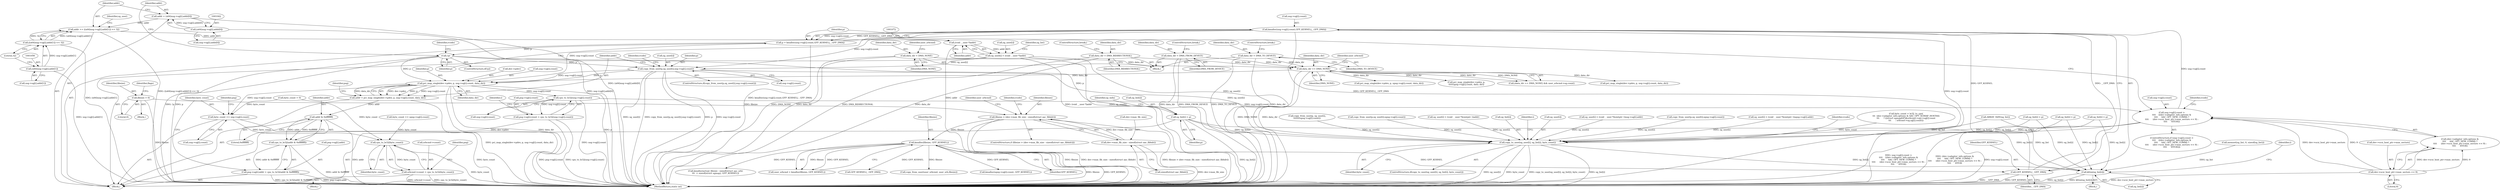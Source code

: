 digraph "0_linux_b4789b8e6be3151a955ade74872822f30e8cd914@API" {
"1001019" [label="(Call,kmalloc(usg->sg[i].count,GFP_KERNEL|__GFP_DMA))"];
"1000987" [label="(Call,usg->sg[i].count >\n\t\t\t\t    ((dev->adapter_info.options &\n\t\t\t\t     AAC_OPT_NEW_COMM) ?\n\t\t\t\t      (dev->scsi_host_ptr->max_sectors << 9) :\n\t\t\t\t      65536))"];
"1001150" [label="(Call,cpu_to_le32(usg->sg[i].count))"];
"1001108" [label="(Call,pci_map_single(dev->pdev, p, usg->sg[i].count, data_dir))"];
"1001088" [label="(Call,copy_from_user(p,sg_user[i],usg->sg[i].count))"];
"1001031" [label="(Call,!p)"];
"1001017" [label="(Call,p = kmalloc(usg->sg[i].count,GFP_KERNEL|__GFP_DMA))"];
"1001019" [label="(Call,kmalloc(usg->sg[i].count,GFP_KERNEL|__GFP_DMA))"];
"1001027" [label="(Call,GFP_KERNEL|__GFP_DMA)"];
"1000246" [label="(Call,kmalloc(fibsize, GFP_KERNEL))"];
"1000230" [label="(Call,fibsize > (dev->max_fib_size - sizeof(struct aac_fibhdr)))"];
"1000136" [label="(Call,fibsize = 0)"];
"1000232" [label="(Call,dev->max_fib_size - sizeof(struct aac_fibhdr))"];
"1001067" [label="(Call,sg_user[i] = (void __user *)addr)"];
"1001071" [label="(Call,(void __user *)addr)"];
"1001052" [label="(Call,addr += ((u64)usg->sg[i].addr[1]) << 32)"];
"1001054" [label="(Call,((u64)usg->sg[i].addr[1]) << 32)"];
"1001055" [label="(Call,(u64)usg->sg[i].addr[1])"];
"1001039" [label="(Call,addr = (u64)usg->sg[i].addr[0])"];
"1001041" [label="(Call,(u64)usg->sg[i].addr[0])"];
"1000438" [label="(Call,data_dir == DMA_NONE)"];
"1000364" [label="(Call,data_dir = DMA_FROM_DEVICE)"];
"1000355" [label="(Call,data_dir = DMA_TO_DEVICE)"];
"1000369" [label="(Call,data_dir = DMA_NONE)"];
"1000359" [label="(Call,data_dir = DMA_BIDIRECTIONAL)"];
"1001003" [label="(Call,dev->scsi_host_ptr->max_sectors << 9)"];
"1001074" [label="(Call,sg_list[i] = p)"];
"1001416" [label="(Call,copy_to_user(sg_user[i], sg_list[i], byte_count))"];
"1001461" [label="(Call,kfree(sg_list[i]))"];
"1001106" [label="(Call,addr = pci_map_single(dev->pdev, p, usg->sg[i].count, data_dir))"];
"1001130" [label="(Call,addr & 0xffffffff)"];
"1001129" [label="(Call,cpu_to_le32(addr & 0xffffffff))"];
"1001121" [label="(Call,psg->sg[i].addr = cpu_to_le32(addr & 0xffffffff))"];
"1001133" [label="(Call,byte_count += usg->sg[i].count)"];
"1001326" [label="(Call,cpu_to_le32(byte_count))"];
"1001322" [label="(Call,srbcmd->count = cpu_to_le32(byte_count))"];
"1001142" [label="(Call,psg->sg[i].count = cpu_to_le32(usg->sg[i].count))"];
"1001135" [label="(Call,usg->sg[i].count)"];
"1000995" [label="(Call,(dev->adapter_info.options &\n\t\t\t\t     AAC_OPT_NEW_COMM) ?\n\t\t\t\t      (dev->scsi_host_ptr->max_sectors << 9) :\n\t\t\t\t      65536)"];
"1001225" [label="(Call,sg_user[i] = (void __user *)(uintptr_t)upsg->sg[i].addr)"];
"1001028" [label="(Identifier,GFP_KERNEL)"];
"1001151" [label="(Call,usg->sg[i].count)"];
"1001071" [label="(Call,(void __user *)addr)"];
"1000362" [label="(ControlStructure,break;)"];
"1001132" [label="(Literal,0xffffffff)"];
"1000248" [label="(Identifier,GFP_KERNEL)"];
"1001326" [label="(Call,cpu_to_le32(byte_count))"];
"1001018" [label="(Identifier,p)"];
"1001053" [label="(Identifier,addr)"];
"1001009" [label="(Literal,9)"];
"1001106" [label="(Call,addr = pci_map_single(dev->pdev, p, usg->sg[i].count, data_dir))"];
"1000988" [label="(Call,usg->sg[i].count)"];
"1001415" [label="(ControlStructure,if(copy_to_user(sg_user[i], sg_list[i], byte_count)))"];
"1001088" [label="(Call,copy_from_user(p,sg_user[i],usg->sg[i].count))"];
"1001461" [label="(Call,kfree(sg_list[i]))"];
"1001069" [label="(Identifier,sg_user)"];
"1001322" [label="(Call,srbcmd->count = cpu_to_le32(byte_count))"];
"1001073" [label="(Identifier,addr)"];
"1001087" [label="(ControlStructure,if(copy_from_user(p,sg_user[i],usg->sg[i].count)))"];
"1000699" [label="(Call,kmalloc(actual_fibsize - sizeof(struct aac_srb)\n\t\t\t  + sizeof(struct sgmap), GFP_KERNEL))"];
"1001131" [label="(Identifier,addr)"];
"1000369" [label="(Call,data_dir = DMA_NONE)"];
"1001076" [label="(Identifier,sg_list)"];
"1001055" [label="(Call,(u64)usg->sg[i].addr[1])"];
"1000137" [label="(Identifier,fibsize)"];
"1001102" [label="(Identifier,rcode)"];
"1000358" [label="(ControlStructure,break;)"];
"1001017" [label="(Call,p = kmalloc(usg->sg[i].count,GFP_KERNEL|__GFP_DMA))"];
"1001078" [label="(Identifier,p)"];
"1001027" [label="(Call,GFP_KERNEL|__GFP_DMA)"];
"1001041" [label="(Call,(u64)usg->sg[i].addr[0])"];
"1001074" [label="(Call,sg_list[i] = p)"];
"1001426" [label="(Identifier,rcode)"];
"1000356" [label="(Identifier,data_dir)"];
"1000244" [label="(Call,user_srbcmd = kmalloc(fibsize, GFP_KERNEL))"];
"1000141" [label="(Identifier,flags)"];
"1001020" [label="(Call,usg->sg[i].count)"];
"1000443" [label="(Identifier,user_srbcmd)"];
"1000367" [label="(ControlStructure,break;)"];
"1001383" [label="(Call,byte_count = le32_to_cpu(\n\t\t\t  (dev->adapter_info.options & AAC_OPT_SGMAP_HOST64)\n\t\t\t      ? ((struct sgmap64*)&srbcmd->sg)->sg[i].count\n\t\t\t      : srbcmd->sg.sg[i].count))"];
"1001133" [label="(Call,byte_count += usg->sg[i].count)"];
"1000376" [label="(Identifier,user_srbcmd)"];
"1001130" [label="(Call,addr & 0xffffffff)"];
"1000365" [label="(Identifier,data_dir)"];
"1000982" [label="(Identifier,i)"];
"1001134" [label="(Identifier,byte_count)"];
"1001240" [label="(Call,sg_list[i] = p)"];
"1001323" [label="(Call,srbcmd->count)"];
"1001067" [label="(Call,sg_user[i] = (void __user *)addr)"];
"1001254" [label="(Call,copy_from_user(p, sg_user[i],\n\t\t\t\t\t\t\tupsg->sg[i].count))"];
"1001031" [label="(Call,!p)"];
"1000440" [label="(Identifier,DMA_NONE)"];
"1001004" [label="(Call,dev->scsi_host_ptr->max_sectors)"];
"1000830" [label="(Call,copy_from_user(p,sg_user[i],upsg->sg[i].count))"];
"1000545" [label="(Call,GFP_KERNEL|__GFP_DMA)"];
"1001090" [label="(Call,sg_user[i])"];
"1000208" [label="(Call,memset(sg_list, 0, sizeof(sg_list)))"];
"1000594" [label="(Call,sg_list[i] = p)"];
"1000230" [label="(Call,fibsize > (dev->max_fib_size - sizeof(struct aac_fibhdr)))"];
"1000585" [label="(Call,sg_user[i] = (void __user *)(uintptr_t)addr)"];
"1000816" [label="(Call,sg_list[i] = p)"];
"1000247" [label="(Identifier,fibsize)"];
"1000364" [label="(Call,data_dir = DMA_FROM_DEVICE)"];
"1001297" [label="(Call,byte_count += upsg->sg[i].count)"];
"1001089" [label="(Identifier,p)"];
"1000246" [label="(Call,kmalloc(fibsize, GFP_KERNEL))"];
"1000628" [label="(Call,pci_map_single(dev->pdev, p, upsg->sg[i].count, data_dir))"];
"1001019" [label="(Call,kmalloc(usg->sg[i].count,GFP_KERNEL|__GFP_DMA))"];
"1000439" [label="(Identifier,data_dir)"];
"1001039" [label="(Call,addr = (u64)usg->sg[i].addr[0])"];
"1001108" [label="(Call,pci_map_single(dev->pdev, p, usg->sg[i].count, data_dir))"];
"1001122" [label="(Call,psg->sg[i].addr)"];
"1001460" [label="(Block,)"];
"1001113" [label="(Call,usg->sg[i].count)"];
"1001107" [label="(Identifier,addr)"];
"1000361" [label="(Identifier,DMA_BIDIRECTIONAL)"];
"1001057" [label="(Call,usg->sg[i].addr[1])"];
"1001121" [label="(Call,psg->sg[i].addr = cpu_to_le32(addr & 0xffffffff))"];
"1000986" [label="(ControlStructure,if (usg->sg[i].count >\n\t\t\t\t    ((dev->adapter_info.options &\n\t\t\t\t     AAC_OPT_NEW_COMM) ?\n\t\t\t\t      (dev->scsi_host_ptr->max_sectors << 9) :\n\t\t\t\t      65536)))"];
"1000355" [label="(Call,data_dir = DMA_TO_DEVICE)"];
"1001080" [label="(Identifier,sg_indx)"];
"1001420" [label="(Call,sg_list[i])"];
"1001274" [label="(Call,pci_map_single(dev->pdev, p,\n\t\t\t\t\tupsg->sg[i].count, data_dir))"];
"1001146" [label="(Identifier,psg)"];
"1001112" [label="(Identifier,p)"];
"1000240" [label="(Identifier,rcode)"];
"1001043" [label="(Call,usg->sg[i].addr[0])"];
"1000983" [label="(Block,)"];
"1001013" [label="(Identifier,rcode)"];
"1001459" [label="(Identifier,i)"];
"1001381" [label="(Identifier,i)"];
"1000437" [label="(Call,(data_dir == DMA_NONE) && user_srbcmd->sg.count)"];
"1000231" [label="(Identifier,fibsize)"];
"1001330" [label="(Identifier,psg)"];
"1001143" [label="(Call,psg->sg[i].count)"];
"1001093" [label="(Call,usg->sg[i].count)"];
"1000233" [label="(Call,dev->max_fib_size)"];
"1000360" [label="(Identifier,data_dir)"];
"1001129" [label="(Call,cpu_to_le32(addr & 0xffffffff))"];
"1001040" [label="(Identifier,addr)"];
"1001142" [label="(Call,psg->sg[i].count = cpu_to_le32(usg->sg[i].count))"];
"1000232" [label="(Call,dev->max_fib_size - sizeof(struct aac_fibhdr))"];
"1001054" [label="(Call,((u64)usg->sg[i].addr[1]) << 32)"];
"1000438" [label="(Call,data_dir == DMA_NONE)"];
"1000359" [label="(Call,data_dir = DMA_BIDIRECTIONAL)"];
"1001029" [label="(Identifier,__GFP_DMA)"];
"1000138" [label="(Literal,0)"];
"1001477" [label="(MethodReturn,static int)"];
"1000229" [label="(ControlStructure,if (fibsize > (dev->max_fib_size - sizeof(struct aac_fibhdr))))"];
"1000366" [label="(Identifier,DMA_FROM_DEVICE)"];
"1000357" [label="(Identifier,DMA_TO_DEVICE)"];
"1001416" [label="(Call,copy_to_user(sg_user[i], sg_list[i], byte_count))"];
"1000245" [label="(Identifier,user_srbcmd)"];
"1000236" [label="(Call,sizeof(struct aac_fibhdr))"];
"1001150" [label="(Call,cpu_to_le32(usg->sg[i].count))"];
"1001327" [label="(Identifier,byte_count)"];
"1001109" [label="(Call,dev->pdev)"];
"1000353" [label="(Block,)"];
"1000136" [label="(Call,fibsize = 0)"];
"1001423" [label="(Identifier,byte_count)"];
"1001030" [label="(ControlStructure,if(!p))"];
"1001032" [label="(Identifier,p)"];
"1000852" [label="(Call,pci_map_single(dev->pdev, p, usg->sg[i].count, data_dir))"];
"1001068" [label="(Call,sg_user[i])"];
"1000370" [label="(Identifier,data_dir)"];
"1001052" [label="(Call,addr += ((u64)usg->sg[i].addr[1]) << 32)"];
"1000371" [label="(Identifier,DMA_NONE)"];
"1001035" [label="(Identifier,rcode)"];
"1001075" [label="(Call,sg_list[i])"];
"1000946" [label="(Block,)"];
"1001417" [label="(Call,sg_user[i])"];
"1001120" [label="(Identifier,data_dir)"];
"1000259" [label="(Call,copy_from_user(user_srbcmd, user_srb,fibsize))"];
"1000452" [label="(Call,byte_count = 0)"];
"1001066" [label="(Literal,32)"];
"1001125" [label="(Identifier,psg)"];
"1001003" [label="(Call,dev->scsi_host_ptr->max_sectors << 9)"];
"1001207" [label="(Call,kmalloc(upsg->sg[i].count, GFP_KERNEL))"];
"1000379" [label="(Call,ARRAY_SIZE(sg_list))"];
"1001462" [label="(Call,sg_list[i])"];
"1000801" [label="(Call,sg_user[i] = (void __user *)(uintptr_t)usg->sg[i].addr)"];
"1000987" [label="(Call,usg->sg[i].count >\n\t\t\t\t    ((dev->adapter_info.options &\n\t\t\t\t     AAC_OPT_NEW_COMM) ?\n\t\t\t\t      (dev->scsi_host_ptr->max_sectors << 9) :\n\t\t\t\t      65536))"];
"1000118" [label="(Block,)"];
"1000608" [label="(Call,copy_from_user(p,sg_user[i],upsg->sg[i].count))"];
"1001019" -> "1001017"  [label="AST: "];
"1001019" -> "1001027"  [label="CFG: "];
"1001020" -> "1001019"  [label="AST: "];
"1001027" -> "1001019"  [label="AST: "];
"1001017" -> "1001019"  [label="CFG: "];
"1001019" -> "1001477"  [label="DDG: GFP_KERNEL|__GFP_DMA"];
"1001019" -> "1001477"  [label="DDG: usg->sg[i].count"];
"1001019" -> "1001017"  [label="DDG: usg->sg[i].count"];
"1001019" -> "1001017"  [label="DDG: GFP_KERNEL|__GFP_DMA"];
"1000987" -> "1001019"  [label="DDG: usg->sg[i].count"];
"1001027" -> "1001019"  [label="DDG: GFP_KERNEL"];
"1001027" -> "1001019"  [label="DDG: __GFP_DMA"];
"1001019" -> "1001088"  [label="DDG: usg->sg[i].count"];
"1001019" -> "1001108"  [label="DDG: usg->sg[i].count"];
"1000987" -> "1000986"  [label="AST: "];
"1000987" -> "1000995"  [label="CFG: "];
"1000988" -> "1000987"  [label="AST: "];
"1000995" -> "1000987"  [label="AST: "];
"1001013" -> "1000987"  [label="CFG: "];
"1001018" -> "1000987"  [label="CFG: "];
"1000987" -> "1001477"  [label="DDG: usg->sg[i].count"];
"1000987" -> "1001477"  [label="DDG: usg->sg[i].count >\n\t\t\t\t    ((dev->adapter_info.options &\n\t\t\t\t     AAC_OPT_NEW_COMM) ?\n\t\t\t\t      (dev->scsi_host_ptr->max_sectors << 9) :\n\t\t\t\t      65536)"];
"1000987" -> "1001477"  [label="DDG: (dev->adapter_info.options &\n\t\t\t\t     AAC_OPT_NEW_COMM) ?\n\t\t\t\t      (dev->scsi_host_ptr->max_sectors << 9) :\n\t\t\t\t      65536"];
"1001150" -> "1000987"  [label="DDG: usg->sg[i].count"];
"1001003" -> "1000987"  [label="DDG: dev->scsi_host_ptr->max_sectors"];
"1001003" -> "1000987"  [label="DDG: 9"];
"1001150" -> "1001142"  [label="AST: "];
"1001150" -> "1001151"  [label="CFG: "];
"1001151" -> "1001150"  [label="AST: "];
"1001142" -> "1001150"  [label="CFG: "];
"1001150" -> "1001477"  [label="DDG: usg->sg[i].count"];
"1001150" -> "1001142"  [label="DDG: usg->sg[i].count"];
"1001108" -> "1001150"  [label="DDG: usg->sg[i].count"];
"1001108" -> "1001106"  [label="AST: "];
"1001108" -> "1001120"  [label="CFG: "];
"1001109" -> "1001108"  [label="AST: "];
"1001112" -> "1001108"  [label="AST: "];
"1001113" -> "1001108"  [label="AST: "];
"1001120" -> "1001108"  [label="AST: "];
"1001106" -> "1001108"  [label="CFG: "];
"1001108" -> "1001477"  [label="DDG: dev->pdev"];
"1001108" -> "1001477"  [label="DDG: data_dir"];
"1001108" -> "1001477"  [label="DDG: p"];
"1001108" -> "1001106"  [label="DDG: dev->pdev"];
"1001108" -> "1001106"  [label="DDG: p"];
"1001108" -> "1001106"  [label="DDG: usg->sg[i].count"];
"1001108" -> "1001106"  [label="DDG: data_dir"];
"1001088" -> "1001108"  [label="DDG: p"];
"1001088" -> "1001108"  [label="DDG: usg->sg[i].count"];
"1001031" -> "1001108"  [label="DDG: p"];
"1000438" -> "1001108"  [label="DDG: data_dir"];
"1001108" -> "1001133"  [label="DDG: usg->sg[i].count"];
"1001088" -> "1001087"  [label="AST: "];
"1001088" -> "1001093"  [label="CFG: "];
"1001089" -> "1001088"  [label="AST: "];
"1001090" -> "1001088"  [label="AST: "];
"1001093" -> "1001088"  [label="AST: "];
"1001102" -> "1001088"  [label="CFG: "];
"1001107" -> "1001088"  [label="CFG: "];
"1001088" -> "1001477"  [label="DDG: copy_from_user(p,sg_user[i],usg->sg[i].count)"];
"1001088" -> "1001477"  [label="DDG: p"];
"1001088" -> "1001477"  [label="DDG: usg->sg[i].count"];
"1001088" -> "1001477"  [label="DDG: sg_user[i]"];
"1001031" -> "1001088"  [label="DDG: p"];
"1001067" -> "1001088"  [label="DDG: sg_user[i]"];
"1001088" -> "1001416"  [label="DDG: sg_user[i]"];
"1001031" -> "1001030"  [label="AST: "];
"1001031" -> "1001032"  [label="CFG: "];
"1001032" -> "1001031"  [label="AST: "];
"1001035" -> "1001031"  [label="CFG: "];
"1001040" -> "1001031"  [label="CFG: "];
"1001031" -> "1001477"  [label="DDG: p"];
"1001031" -> "1001477"  [label="DDG: !p"];
"1001017" -> "1001031"  [label="DDG: p"];
"1001031" -> "1001074"  [label="DDG: p"];
"1001017" -> "1000983"  [label="AST: "];
"1001018" -> "1001017"  [label="AST: "];
"1001032" -> "1001017"  [label="CFG: "];
"1001017" -> "1001477"  [label="DDG: kmalloc(usg->sg[i].count,GFP_KERNEL|__GFP_DMA)"];
"1001027" -> "1001029"  [label="CFG: "];
"1001028" -> "1001027"  [label="AST: "];
"1001029" -> "1001027"  [label="AST: "];
"1001027" -> "1001477"  [label="DDG: GFP_KERNEL"];
"1001027" -> "1001477"  [label="DDG: __GFP_DMA"];
"1000246" -> "1001027"  [label="DDG: GFP_KERNEL"];
"1000246" -> "1000244"  [label="AST: "];
"1000246" -> "1000248"  [label="CFG: "];
"1000247" -> "1000246"  [label="AST: "];
"1000248" -> "1000246"  [label="AST: "];
"1000244" -> "1000246"  [label="CFG: "];
"1000246" -> "1001477"  [label="DDG: GFP_KERNEL"];
"1000246" -> "1001477"  [label="DDG: fibsize"];
"1000246" -> "1000244"  [label="DDG: fibsize"];
"1000246" -> "1000244"  [label="DDG: GFP_KERNEL"];
"1000230" -> "1000246"  [label="DDG: fibsize"];
"1000246" -> "1000259"  [label="DDG: fibsize"];
"1000246" -> "1000545"  [label="DDG: GFP_KERNEL"];
"1000246" -> "1000699"  [label="DDG: GFP_KERNEL"];
"1000246" -> "1001207"  [label="DDG: GFP_KERNEL"];
"1000230" -> "1000229"  [label="AST: "];
"1000230" -> "1000232"  [label="CFG: "];
"1000231" -> "1000230"  [label="AST: "];
"1000232" -> "1000230"  [label="AST: "];
"1000240" -> "1000230"  [label="CFG: "];
"1000245" -> "1000230"  [label="CFG: "];
"1000230" -> "1001477"  [label="DDG: fibsize"];
"1000230" -> "1001477"  [label="DDG: dev->max_fib_size - sizeof(struct aac_fibhdr)"];
"1000230" -> "1001477"  [label="DDG: fibsize > (dev->max_fib_size - sizeof(struct aac_fibhdr))"];
"1000136" -> "1000230"  [label="DDG: fibsize"];
"1000232" -> "1000230"  [label="DDG: dev->max_fib_size"];
"1000136" -> "1000118"  [label="AST: "];
"1000136" -> "1000138"  [label="CFG: "];
"1000137" -> "1000136"  [label="AST: "];
"1000138" -> "1000136"  [label="AST: "];
"1000141" -> "1000136"  [label="CFG: "];
"1000136" -> "1001477"  [label="DDG: fibsize"];
"1000232" -> "1000236"  [label="CFG: "];
"1000233" -> "1000232"  [label="AST: "];
"1000236" -> "1000232"  [label="AST: "];
"1000232" -> "1001477"  [label="DDG: dev->max_fib_size"];
"1001067" -> "1000983"  [label="AST: "];
"1001067" -> "1001071"  [label="CFG: "];
"1001068" -> "1001067"  [label="AST: "];
"1001071" -> "1001067"  [label="AST: "];
"1001076" -> "1001067"  [label="CFG: "];
"1001067" -> "1001477"  [label="DDG: sg_user[i]"];
"1001067" -> "1001477"  [label="DDG: (void __user *)addr"];
"1001071" -> "1001067"  [label="DDG: addr"];
"1001067" -> "1001416"  [label="DDG: sg_user[i]"];
"1001071" -> "1001073"  [label="CFG: "];
"1001072" -> "1001071"  [label="AST: "];
"1001073" -> "1001071"  [label="AST: "];
"1001071" -> "1001477"  [label="DDG: addr"];
"1001052" -> "1001071"  [label="DDG: addr"];
"1001052" -> "1000983"  [label="AST: "];
"1001052" -> "1001054"  [label="CFG: "];
"1001053" -> "1001052"  [label="AST: "];
"1001054" -> "1001052"  [label="AST: "];
"1001069" -> "1001052"  [label="CFG: "];
"1001052" -> "1001477"  [label="DDG: ((u64)usg->sg[i].addr[1]) << 32"];
"1001054" -> "1001052"  [label="DDG: (u64)usg->sg[i].addr[1]"];
"1001054" -> "1001052"  [label="DDG: 32"];
"1001039" -> "1001052"  [label="DDG: addr"];
"1001054" -> "1001066"  [label="CFG: "];
"1001055" -> "1001054"  [label="AST: "];
"1001066" -> "1001054"  [label="AST: "];
"1001054" -> "1001477"  [label="DDG: (u64)usg->sg[i].addr[1]"];
"1001055" -> "1001054"  [label="DDG: usg->sg[i].addr[1]"];
"1001055" -> "1001057"  [label="CFG: "];
"1001056" -> "1001055"  [label="AST: "];
"1001057" -> "1001055"  [label="AST: "];
"1001066" -> "1001055"  [label="CFG: "];
"1001055" -> "1001477"  [label="DDG: usg->sg[i].addr[1]"];
"1001039" -> "1000983"  [label="AST: "];
"1001039" -> "1001041"  [label="CFG: "];
"1001040" -> "1001039"  [label="AST: "];
"1001041" -> "1001039"  [label="AST: "];
"1001053" -> "1001039"  [label="CFG: "];
"1001039" -> "1001477"  [label="DDG: (u64)usg->sg[i].addr[0]"];
"1001041" -> "1001039"  [label="DDG: usg->sg[i].addr[0]"];
"1001041" -> "1001043"  [label="CFG: "];
"1001042" -> "1001041"  [label="AST: "];
"1001043" -> "1001041"  [label="AST: "];
"1001041" -> "1001477"  [label="DDG: usg->sg[i].addr[0]"];
"1000438" -> "1000437"  [label="AST: "];
"1000438" -> "1000440"  [label="CFG: "];
"1000439" -> "1000438"  [label="AST: "];
"1000440" -> "1000438"  [label="AST: "];
"1000443" -> "1000438"  [label="CFG: "];
"1000437" -> "1000438"  [label="CFG: "];
"1000438" -> "1001477"  [label="DDG: DMA_NONE"];
"1000438" -> "1001477"  [label="DDG: data_dir"];
"1000438" -> "1000437"  [label="DDG: data_dir"];
"1000438" -> "1000437"  [label="DDG: DMA_NONE"];
"1000364" -> "1000438"  [label="DDG: data_dir"];
"1000355" -> "1000438"  [label="DDG: data_dir"];
"1000369" -> "1000438"  [label="DDG: data_dir"];
"1000359" -> "1000438"  [label="DDG: data_dir"];
"1000438" -> "1000628"  [label="DDG: data_dir"];
"1000438" -> "1000852"  [label="DDG: data_dir"];
"1000438" -> "1001274"  [label="DDG: data_dir"];
"1000364" -> "1000353"  [label="AST: "];
"1000364" -> "1000366"  [label="CFG: "];
"1000365" -> "1000364"  [label="AST: "];
"1000366" -> "1000364"  [label="AST: "];
"1000367" -> "1000364"  [label="CFG: "];
"1000364" -> "1001477"  [label="DDG: data_dir"];
"1000364" -> "1001477"  [label="DDG: DMA_FROM_DEVICE"];
"1000355" -> "1000353"  [label="AST: "];
"1000355" -> "1000357"  [label="CFG: "];
"1000356" -> "1000355"  [label="AST: "];
"1000357" -> "1000355"  [label="AST: "];
"1000358" -> "1000355"  [label="CFG: "];
"1000355" -> "1001477"  [label="DDG: data_dir"];
"1000355" -> "1001477"  [label="DDG: DMA_TO_DEVICE"];
"1000369" -> "1000353"  [label="AST: "];
"1000369" -> "1000371"  [label="CFG: "];
"1000370" -> "1000369"  [label="AST: "];
"1000371" -> "1000369"  [label="AST: "];
"1000376" -> "1000369"  [label="CFG: "];
"1000369" -> "1001477"  [label="DDG: data_dir"];
"1000369" -> "1001477"  [label="DDG: DMA_NONE"];
"1000359" -> "1000353"  [label="AST: "];
"1000359" -> "1000361"  [label="CFG: "];
"1000360" -> "1000359"  [label="AST: "];
"1000361" -> "1000359"  [label="AST: "];
"1000362" -> "1000359"  [label="CFG: "];
"1000359" -> "1001477"  [label="DDG: DMA_BIDIRECTIONAL"];
"1000359" -> "1001477"  [label="DDG: data_dir"];
"1001003" -> "1000995"  [label="AST: "];
"1001003" -> "1001009"  [label="CFG: "];
"1001004" -> "1001003"  [label="AST: "];
"1001009" -> "1001003"  [label="AST: "];
"1000995" -> "1001003"  [label="CFG: "];
"1001003" -> "1001477"  [label="DDG: dev->scsi_host_ptr->max_sectors"];
"1001003" -> "1000995"  [label="DDG: dev->scsi_host_ptr->max_sectors"];
"1001003" -> "1000995"  [label="DDG: 9"];
"1001074" -> "1000983"  [label="AST: "];
"1001074" -> "1001078"  [label="CFG: "];
"1001075" -> "1001074"  [label="AST: "];
"1001078" -> "1001074"  [label="AST: "];
"1001080" -> "1001074"  [label="CFG: "];
"1001074" -> "1001477"  [label="DDG: sg_list[i]"];
"1001074" -> "1001416"  [label="DDG: sg_list[i]"];
"1001074" -> "1001461"  [label="DDG: sg_list[i]"];
"1001416" -> "1001415"  [label="AST: "];
"1001416" -> "1001423"  [label="CFG: "];
"1001417" -> "1001416"  [label="AST: "];
"1001420" -> "1001416"  [label="AST: "];
"1001423" -> "1001416"  [label="AST: "];
"1001426" -> "1001416"  [label="CFG: "];
"1001381" -> "1001416"  [label="CFG: "];
"1001416" -> "1001477"  [label="DDG: sg_user[i]"];
"1001416" -> "1001477"  [label="DDG: byte_count"];
"1001416" -> "1001477"  [label="DDG: copy_to_user(sg_user[i], sg_list[i], byte_count)"];
"1001416" -> "1001477"  [label="DDG: sg_list[i]"];
"1000801" -> "1001416"  [label="DDG: sg_user[i]"];
"1000608" -> "1001416"  [label="DDG: sg_user[i]"];
"1000585" -> "1001416"  [label="DDG: sg_user[i]"];
"1001254" -> "1001416"  [label="DDG: sg_user[i]"];
"1000830" -> "1001416"  [label="DDG: sg_user[i]"];
"1001225" -> "1001416"  [label="DDG: sg_user[i]"];
"1000594" -> "1001416"  [label="DDG: sg_list[i]"];
"1000816" -> "1001416"  [label="DDG: sg_list[i]"];
"1000379" -> "1001416"  [label="DDG: sg_list"];
"1001240" -> "1001416"  [label="DDG: sg_list[i]"];
"1001383" -> "1001416"  [label="DDG: byte_count"];
"1001416" -> "1001461"  [label="DDG: sg_list[i]"];
"1001461" -> "1001460"  [label="AST: "];
"1001461" -> "1001462"  [label="CFG: "];
"1001462" -> "1001461"  [label="AST: "];
"1001459" -> "1001461"  [label="CFG: "];
"1001461" -> "1001477"  [label="DDG: sg_list[i]"];
"1001461" -> "1001477"  [label="DDG: kfree(sg_list[i])"];
"1000208" -> "1001461"  [label="DDG: sg_list"];
"1000594" -> "1001461"  [label="DDG: sg_list[i]"];
"1000816" -> "1001461"  [label="DDG: sg_list[i]"];
"1000379" -> "1001461"  [label="DDG: sg_list"];
"1001240" -> "1001461"  [label="DDG: sg_list[i]"];
"1001106" -> "1000983"  [label="AST: "];
"1001107" -> "1001106"  [label="AST: "];
"1001125" -> "1001106"  [label="CFG: "];
"1001106" -> "1001477"  [label="DDG: pci_map_single(dev->pdev, p, usg->sg[i].count, data_dir)"];
"1001106" -> "1001130"  [label="DDG: addr"];
"1001130" -> "1001129"  [label="AST: "];
"1001130" -> "1001132"  [label="CFG: "];
"1001131" -> "1001130"  [label="AST: "];
"1001132" -> "1001130"  [label="AST: "];
"1001129" -> "1001130"  [label="CFG: "];
"1001130" -> "1001477"  [label="DDG: addr"];
"1001130" -> "1001129"  [label="DDG: addr"];
"1001130" -> "1001129"  [label="DDG: 0xffffffff"];
"1001129" -> "1001121"  [label="AST: "];
"1001121" -> "1001129"  [label="CFG: "];
"1001129" -> "1001477"  [label="DDG: addr & 0xffffffff"];
"1001129" -> "1001121"  [label="DDG: addr & 0xffffffff"];
"1001121" -> "1000983"  [label="AST: "];
"1001122" -> "1001121"  [label="AST: "];
"1001134" -> "1001121"  [label="CFG: "];
"1001121" -> "1001477"  [label="DDG: cpu_to_le32(addr & 0xffffffff)"];
"1001121" -> "1001477"  [label="DDG: psg->sg[i].addr"];
"1001133" -> "1000983"  [label="AST: "];
"1001133" -> "1001135"  [label="CFG: "];
"1001134" -> "1001133"  [label="AST: "];
"1001135" -> "1001133"  [label="AST: "];
"1001146" -> "1001133"  [label="CFG: "];
"1001133" -> "1001477"  [label="DDG: byte_count"];
"1000452" -> "1001133"  [label="DDG: byte_count"];
"1001133" -> "1001326"  [label="DDG: byte_count"];
"1001326" -> "1001322"  [label="AST: "];
"1001326" -> "1001327"  [label="CFG: "];
"1001327" -> "1001326"  [label="AST: "];
"1001322" -> "1001326"  [label="CFG: "];
"1001326" -> "1001477"  [label="DDG: byte_count"];
"1001326" -> "1001322"  [label="DDG: byte_count"];
"1000452" -> "1001326"  [label="DDG: byte_count"];
"1001297" -> "1001326"  [label="DDG: byte_count"];
"1001322" -> "1000946"  [label="AST: "];
"1001323" -> "1001322"  [label="AST: "];
"1001330" -> "1001322"  [label="CFG: "];
"1001322" -> "1001477"  [label="DDG: cpu_to_le32(byte_count)"];
"1001322" -> "1001477"  [label="DDG: srbcmd->count"];
"1001142" -> "1000983"  [label="AST: "];
"1001143" -> "1001142"  [label="AST: "];
"1000982" -> "1001142"  [label="CFG: "];
"1001142" -> "1001477"  [label="DDG: cpu_to_le32(usg->sg[i].count)"];
"1001142" -> "1001477"  [label="DDG: psg->sg[i].count"];
}
